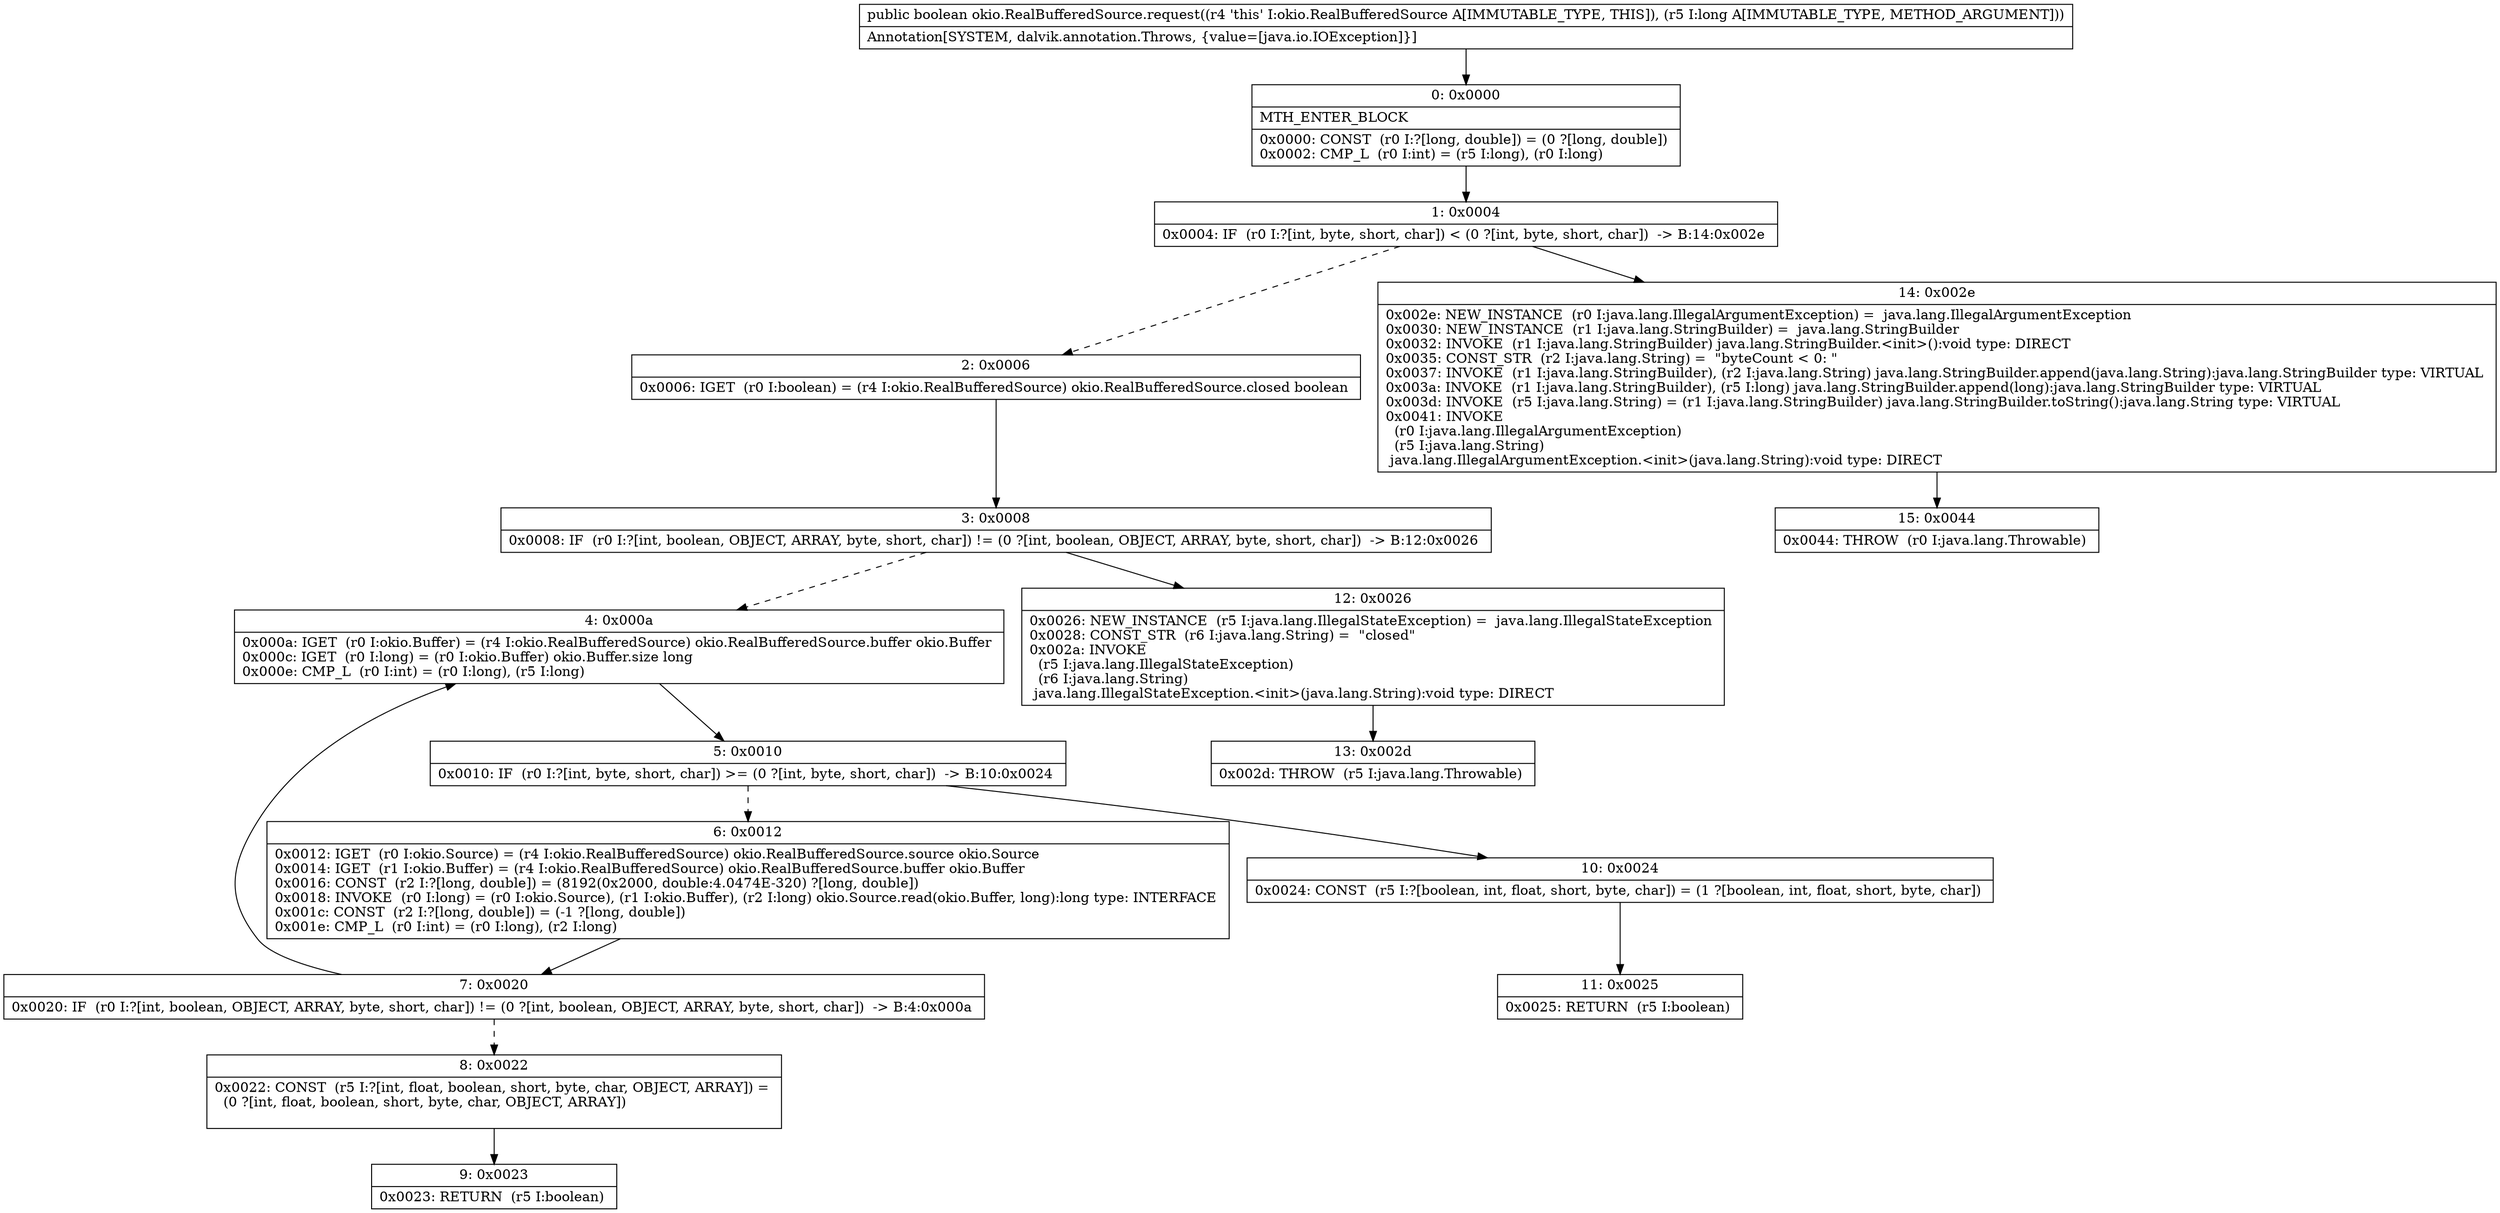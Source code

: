 digraph "CFG forokio.RealBufferedSource.request(J)Z" {
Node_0 [shape=record,label="{0\:\ 0x0000|MTH_ENTER_BLOCK\l|0x0000: CONST  (r0 I:?[long, double]) = (0 ?[long, double]) \l0x0002: CMP_L  (r0 I:int) = (r5 I:long), (r0 I:long) \l}"];
Node_1 [shape=record,label="{1\:\ 0x0004|0x0004: IF  (r0 I:?[int, byte, short, char]) \< (0 ?[int, byte, short, char])  \-\> B:14:0x002e \l}"];
Node_2 [shape=record,label="{2\:\ 0x0006|0x0006: IGET  (r0 I:boolean) = (r4 I:okio.RealBufferedSource) okio.RealBufferedSource.closed boolean \l}"];
Node_3 [shape=record,label="{3\:\ 0x0008|0x0008: IF  (r0 I:?[int, boolean, OBJECT, ARRAY, byte, short, char]) != (0 ?[int, boolean, OBJECT, ARRAY, byte, short, char])  \-\> B:12:0x0026 \l}"];
Node_4 [shape=record,label="{4\:\ 0x000a|0x000a: IGET  (r0 I:okio.Buffer) = (r4 I:okio.RealBufferedSource) okio.RealBufferedSource.buffer okio.Buffer \l0x000c: IGET  (r0 I:long) = (r0 I:okio.Buffer) okio.Buffer.size long \l0x000e: CMP_L  (r0 I:int) = (r0 I:long), (r5 I:long) \l}"];
Node_5 [shape=record,label="{5\:\ 0x0010|0x0010: IF  (r0 I:?[int, byte, short, char]) \>= (0 ?[int, byte, short, char])  \-\> B:10:0x0024 \l}"];
Node_6 [shape=record,label="{6\:\ 0x0012|0x0012: IGET  (r0 I:okio.Source) = (r4 I:okio.RealBufferedSource) okio.RealBufferedSource.source okio.Source \l0x0014: IGET  (r1 I:okio.Buffer) = (r4 I:okio.RealBufferedSource) okio.RealBufferedSource.buffer okio.Buffer \l0x0016: CONST  (r2 I:?[long, double]) = (8192(0x2000, double:4.0474E\-320) ?[long, double]) \l0x0018: INVOKE  (r0 I:long) = (r0 I:okio.Source), (r1 I:okio.Buffer), (r2 I:long) okio.Source.read(okio.Buffer, long):long type: INTERFACE \l0x001c: CONST  (r2 I:?[long, double]) = (\-1 ?[long, double]) \l0x001e: CMP_L  (r0 I:int) = (r0 I:long), (r2 I:long) \l}"];
Node_7 [shape=record,label="{7\:\ 0x0020|0x0020: IF  (r0 I:?[int, boolean, OBJECT, ARRAY, byte, short, char]) != (0 ?[int, boolean, OBJECT, ARRAY, byte, short, char])  \-\> B:4:0x000a \l}"];
Node_8 [shape=record,label="{8\:\ 0x0022|0x0022: CONST  (r5 I:?[int, float, boolean, short, byte, char, OBJECT, ARRAY]) = \l  (0 ?[int, float, boolean, short, byte, char, OBJECT, ARRAY])\l \l}"];
Node_9 [shape=record,label="{9\:\ 0x0023|0x0023: RETURN  (r5 I:boolean) \l}"];
Node_10 [shape=record,label="{10\:\ 0x0024|0x0024: CONST  (r5 I:?[boolean, int, float, short, byte, char]) = (1 ?[boolean, int, float, short, byte, char]) \l}"];
Node_11 [shape=record,label="{11\:\ 0x0025|0x0025: RETURN  (r5 I:boolean) \l}"];
Node_12 [shape=record,label="{12\:\ 0x0026|0x0026: NEW_INSTANCE  (r5 I:java.lang.IllegalStateException) =  java.lang.IllegalStateException \l0x0028: CONST_STR  (r6 I:java.lang.String) =  \"closed\" \l0x002a: INVOKE  \l  (r5 I:java.lang.IllegalStateException)\l  (r6 I:java.lang.String)\l java.lang.IllegalStateException.\<init\>(java.lang.String):void type: DIRECT \l}"];
Node_13 [shape=record,label="{13\:\ 0x002d|0x002d: THROW  (r5 I:java.lang.Throwable) \l}"];
Node_14 [shape=record,label="{14\:\ 0x002e|0x002e: NEW_INSTANCE  (r0 I:java.lang.IllegalArgumentException) =  java.lang.IllegalArgumentException \l0x0030: NEW_INSTANCE  (r1 I:java.lang.StringBuilder) =  java.lang.StringBuilder \l0x0032: INVOKE  (r1 I:java.lang.StringBuilder) java.lang.StringBuilder.\<init\>():void type: DIRECT \l0x0035: CONST_STR  (r2 I:java.lang.String) =  \"byteCount \< 0: \" \l0x0037: INVOKE  (r1 I:java.lang.StringBuilder), (r2 I:java.lang.String) java.lang.StringBuilder.append(java.lang.String):java.lang.StringBuilder type: VIRTUAL \l0x003a: INVOKE  (r1 I:java.lang.StringBuilder), (r5 I:long) java.lang.StringBuilder.append(long):java.lang.StringBuilder type: VIRTUAL \l0x003d: INVOKE  (r5 I:java.lang.String) = (r1 I:java.lang.StringBuilder) java.lang.StringBuilder.toString():java.lang.String type: VIRTUAL \l0x0041: INVOKE  \l  (r0 I:java.lang.IllegalArgumentException)\l  (r5 I:java.lang.String)\l java.lang.IllegalArgumentException.\<init\>(java.lang.String):void type: DIRECT \l}"];
Node_15 [shape=record,label="{15\:\ 0x0044|0x0044: THROW  (r0 I:java.lang.Throwable) \l}"];
MethodNode[shape=record,label="{public boolean okio.RealBufferedSource.request((r4 'this' I:okio.RealBufferedSource A[IMMUTABLE_TYPE, THIS]), (r5 I:long A[IMMUTABLE_TYPE, METHOD_ARGUMENT]))  | Annotation[SYSTEM, dalvik.annotation.Throws, \{value=[java.io.IOException]\}]\l}"];
MethodNode -> Node_0;
Node_0 -> Node_1;
Node_1 -> Node_2[style=dashed];
Node_1 -> Node_14;
Node_2 -> Node_3;
Node_3 -> Node_4[style=dashed];
Node_3 -> Node_12;
Node_4 -> Node_5;
Node_5 -> Node_6[style=dashed];
Node_5 -> Node_10;
Node_6 -> Node_7;
Node_7 -> Node_4;
Node_7 -> Node_8[style=dashed];
Node_8 -> Node_9;
Node_10 -> Node_11;
Node_12 -> Node_13;
Node_14 -> Node_15;
}

